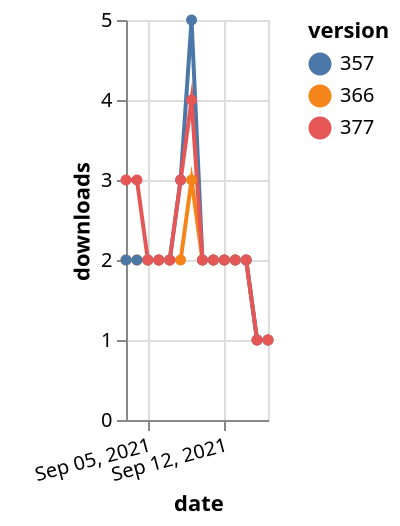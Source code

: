 {"$schema": "https://vega.github.io/schema/vega-lite/v5.json", "description": "A simple bar chart with embedded data.", "data": {"values": [{"date": "2021-09-03", "total": 2236, "delta": 2, "version": "366"}, {"date": "2021-09-04", "total": 2238, "delta": 2, "version": "366"}, {"date": "2021-09-05", "total": 2240, "delta": 2, "version": "366"}, {"date": "2021-09-06", "total": 2242, "delta": 2, "version": "366"}, {"date": "2021-09-07", "total": 2244, "delta": 2, "version": "366"}, {"date": "2021-09-08", "total": 2246, "delta": 2, "version": "366"}, {"date": "2021-09-09", "total": 2249, "delta": 3, "version": "366"}, {"date": "2021-09-10", "total": 2251, "delta": 2, "version": "366"}, {"date": "2021-09-11", "total": 2253, "delta": 2, "version": "366"}, {"date": "2021-09-12", "total": 2255, "delta": 2, "version": "366"}, {"date": "2021-09-13", "total": 2257, "delta": 2, "version": "366"}, {"date": "2021-09-14", "total": 2259, "delta": 2, "version": "366"}, {"date": "2021-09-15", "total": 2260, "delta": 1, "version": "366"}, {"date": "2021-09-16", "total": 2261, "delta": 1, "version": "366"}, {"date": "2021-09-03", "total": 2723, "delta": 2, "version": "357"}, {"date": "2021-09-04", "total": 2725, "delta": 2, "version": "357"}, {"date": "2021-09-05", "total": 2727, "delta": 2, "version": "357"}, {"date": "2021-09-06", "total": 2729, "delta": 2, "version": "357"}, {"date": "2021-09-07", "total": 2731, "delta": 2, "version": "357"}, {"date": "2021-09-08", "total": 2734, "delta": 3, "version": "357"}, {"date": "2021-09-09", "total": 2739, "delta": 5, "version": "357"}, {"date": "2021-09-10", "total": 2741, "delta": 2, "version": "357"}, {"date": "2021-09-11", "total": 2743, "delta": 2, "version": "357"}, {"date": "2021-09-12", "total": 2745, "delta": 2, "version": "357"}, {"date": "2021-09-13", "total": 2747, "delta": 2, "version": "357"}, {"date": "2021-09-14", "total": 2749, "delta": 2, "version": "357"}, {"date": "2021-09-15", "total": 2750, "delta": 1, "version": "357"}, {"date": "2021-09-16", "total": 2751, "delta": 1, "version": "357"}, {"date": "2021-09-03", "total": 2046, "delta": 3, "version": "377"}, {"date": "2021-09-04", "total": 2049, "delta": 3, "version": "377"}, {"date": "2021-09-05", "total": 2051, "delta": 2, "version": "377"}, {"date": "2021-09-06", "total": 2053, "delta": 2, "version": "377"}, {"date": "2021-09-07", "total": 2055, "delta": 2, "version": "377"}, {"date": "2021-09-08", "total": 2058, "delta": 3, "version": "377"}, {"date": "2021-09-09", "total": 2062, "delta": 4, "version": "377"}, {"date": "2021-09-10", "total": 2064, "delta": 2, "version": "377"}, {"date": "2021-09-11", "total": 2066, "delta": 2, "version": "377"}, {"date": "2021-09-12", "total": 2068, "delta": 2, "version": "377"}, {"date": "2021-09-13", "total": 2070, "delta": 2, "version": "377"}, {"date": "2021-09-14", "total": 2072, "delta": 2, "version": "377"}, {"date": "2021-09-15", "total": 2073, "delta": 1, "version": "377"}, {"date": "2021-09-16", "total": 2074, "delta": 1, "version": "377"}]}, "width": "container", "mark": {"type": "line", "point": {"filled": true}}, "encoding": {"x": {"field": "date", "type": "temporal", "timeUnit": "yearmonthdate", "title": "date", "axis": {"labelAngle": -15}}, "y": {"field": "delta", "type": "quantitative", "title": "downloads"}, "color": {"field": "version", "type": "nominal"}, "tooltip": {"field": "delta"}}}